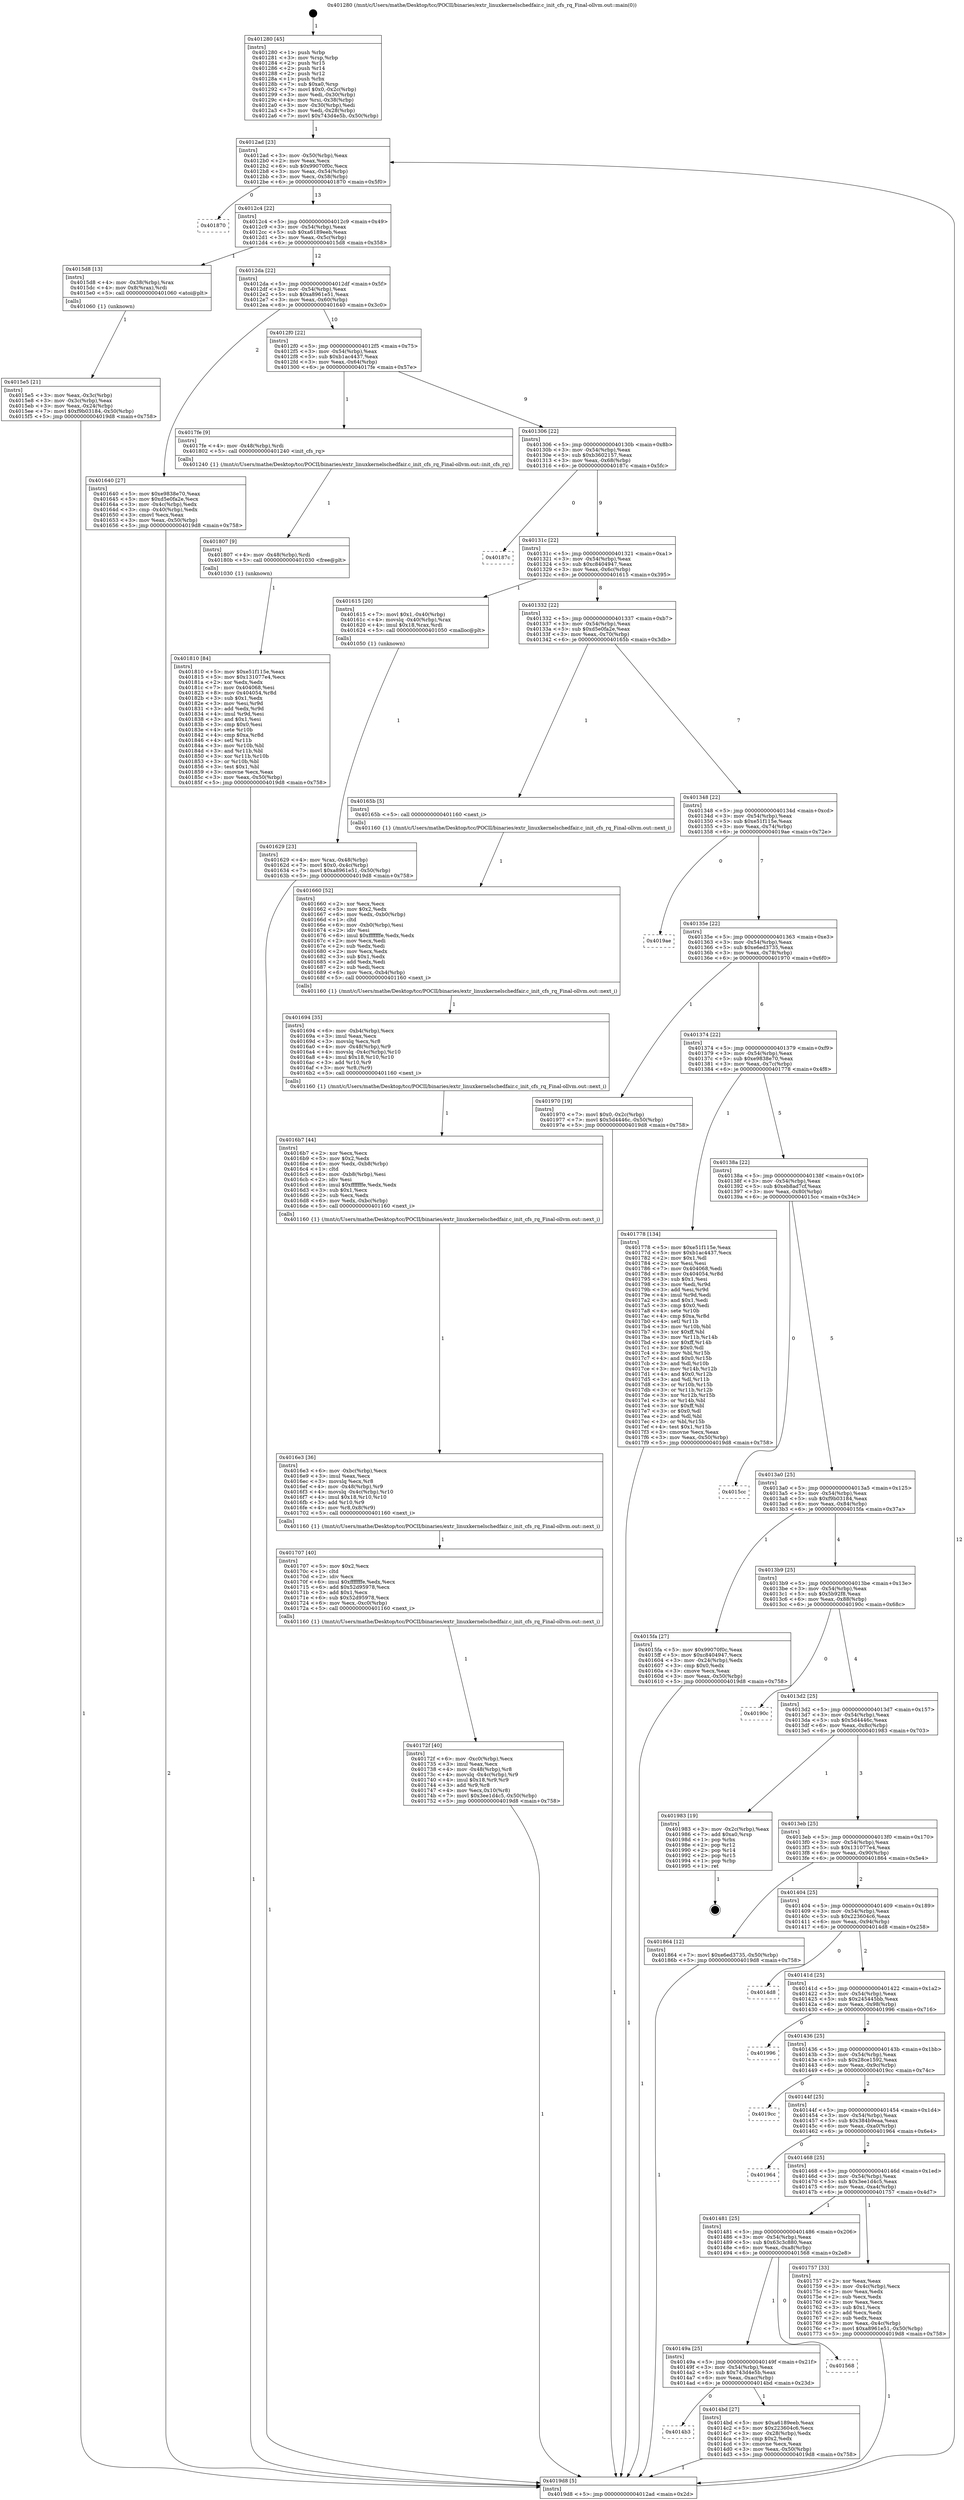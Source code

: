 digraph "0x401280" {
  label = "0x401280 (/mnt/c/Users/mathe/Desktop/tcc/POCII/binaries/extr_linuxkernelschedfair.c_init_cfs_rq_Final-ollvm.out::main(0))"
  labelloc = "t"
  node[shape=record]

  Entry [label="",width=0.3,height=0.3,shape=circle,fillcolor=black,style=filled]
  "0x4012ad" [label="{
     0x4012ad [23]\l
     | [instrs]\l
     &nbsp;&nbsp;0x4012ad \<+3\>: mov -0x50(%rbp),%eax\l
     &nbsp;&nbsp;0x4012b0 \<+2\>: mov %eax,%ecx\l
     &nbsp;&nbsp;0x4012b2 \<+6\>: sub $0x99070f0c,%ecx\l
     &nbsp;&nbsp;0x4012b8 \<+3\>: mov %eax,-0x54(%rbp)\l
     &nbsp;&nbsp;0x4012bb \<+3\>: mov %ecx,-0x58(%rbp)\l
     &nbsp;&nbsp;0x4012be \<+6\>: je 0000000000401870 \<main+0x5f0\>\l
  }"]
  "0x401870" [label="{
     0x401870\l
  }", style=dashed]
  "0x4012c4" [label="{
     0x4012c4 [22]\l
     | [instrs]\l
     &nbsp;&nbsp;0x4012c4 \<+5\>: jmp 00000000004012c9 \<main+0x49\>\l
     &nbsp;&nbsp;0x4012c9 \<+3\>: mov -0x54(%rbp),%eax\l
     &nbsp;&nbsp;0x4012cc \<+5\>: sub $0xa6189eeb,%eax\l
     &nbsp;&nbsp;0x4012d1 \<+3\>: mov %eax,-0x5c(%rbp)\l
     &nbsp;&nbsp;0x4012d4 \<+6\>: je 00000000004015d8 \<main+0x358\>\l
  }"]
  Exit [label="",width=0.3,height=0.3,shape=circle,fillcolor=black,style=filled,peripheries=2]
  "0x4015d8" [label="{
     0x4015d8 [13]\l
     | [instrs]\l
     &nbsp;&nbsp;0x4015d8 \<+4\>: mov -0x38(%rbp),%rax\l
     &nbsp;&nbsp;0x4015dc \<+4\>: mov 0x8(%rax),%rdi\l
     &nbsp;&nbsp;0x4015e0 \<+5\>: call 0000000000401060 \<atoi@plt\>\l
     | [calls]\l
     &nbsp;&nbsp;0x401060 \{1\} (unknown)\l
  }"]
  "0x4012da" [label="{
     0x4012da [22]\l
     | [instrs]\l
     &nbsp;&nbsp;0x4012da \<+5\>: jmp 00000000004012df \<main+0x5f\>\l
     &nbsp;&nbsp;0x4012df \<+3\>: mov -0x54(%rbp),%eax\l
     &nbsp;&nbsp;0x4012e2 \<+5\>: sub $0xa8961e51,%eax\l
     &nbsp;&nbsp;0x4012e7 \<+3\>: mov %eax,-0x60(%rbp)\l
     &nbsp;&nbsp;0x4012ea \<+6\>: je 0000000000401640 \<main+0x3c0\>\l
  }"]
  "0x401810" [label="{
     0x401810 [84]\l
     | [instrs]\l
     &nbsp;&nbsp;0x401810 \<+5\>: mov $0xe51f115e,%eax\l
     &nbsp;&nbsp;0x401815 \<+5\>: mov $0x131077e4,%ecx\l
     &nbsp;&nbsp;0x40181a \<+2\>: xor %edx,%edx\l
     &nbsp;&nbsp;0x40181c \<+7\>: mov 0x404068,%esi\l
     &nbsp;&nbsp;0x401823 \<+8\>: mov 0x404054,%r8d\l
     &nbsp;&nbsp;0x40182b \<+3\>: sub $0x1,%edx\l
     &nbsp;&nbsp;0x40182e \<+3\>: mov %esi,%r9d\l
     &nbsp;&nbsp;0x401831 \<+3\>: add %edx,%r9d\l
     &nbsp;&nbsp;0x401834 \<+4\>: imul %r9d,%esi\l
     &nbsp;&nbsp;0x401838 \<+3\>: and $0x1,%esi\l
     &nbsp;&nbsp;0x40183b \<+3\>: cmp $0x0,%esi\l
     &nbsp;&nbsp;0x40183e \<+4\>: sete %r10b\l
     &nbsp;&nbsp;0x401842 \<+4\>: cmp $0xa,%r8d\l
     &nbsp;&nbsp;0x401846 \<+4\>: setl %r11b\l
     &nbsp;&nbsp;0x40184a \<+3\>: mov %r10b,%bl\l
     &nbsp;&nbsp;0x40184d \<+3\>: and %r11b,%bl\l
     &nbsp;&nbsp;0x401850 \<+3\>: xor %r11b,%r10b\l
     &nbsp;&nbsp;0x401853 \<+3\>: or %r10b,%bl\l
     &nbsp;&nbsp;0x401856 \<+3\>: test $0x1,%bl\l
     &nbsp;&nbsp;0x401859 \<+3\>: cmovne %ecx,%eax\l
     &nbsp;&nbsp;0x40185c \<+3\>: mov %eax,-0x50(%rbp)\l
     &nbsp;&nbsp;0x40185f \<+5\>: jmp 00000000004019d8 \<main+0x758\>\l
  }"]
  "0x401640" [label="{
     0x401640 [27]\l
     | [instrs]\l
     &nbsp;&nbsp;0x401640 \<+5\>: mov $0xe9838e70,%eax\l
     &nbsp;&nbsp;0x401645 \<+5\>: mov $0xd5e0fa2e,%ecx\l
     &nbsp;&nbsp;0x40164a \<+3\>: mov -0x4c(%rbp),%edx\l
     &nbsp;&nbsp;0x40164d \<+3\>: cmp -0x40(%rbp),%edx\l
     &nbsp;&nbsp;0x401650 \<+3\>: cmovl %ecx,%eax\l
     &nbsp;&nbsp;0x401653 \<+3\>: mov %eax,-0x50(%rbp)\l
     &nbsp;&nbsp;0x401656 \<+5\>: jmp 00000000004019d8 \<main+0x758\>\l
  }"]
  "0x4012f0" [label="{
     0x4012f0 [22]\l
     | [instrs]\l
     &nbsp;&nbsp;0x4012f0 \<+5\>: jmp 00000000004012f5 \<main+0x75\>\l
     &nbsp;&nbsp;0x4012f5 \<+3\>: mov -0x54(%rbp),%eax\l
     &nbsp;&nbsp;0x4012f8 \<+5\>: sub $0xb1ac4437,%eax\l
     &nbsp;&nbsp;0x4012fd \<+3\>: mov %eax,-0x64(%rbp)\l
     &nbsp;&nbsp;0x401300 \<+6\>: je 00000000004017fe \<main+0x57e\>\l
  }"]
  "0x401807" [label="{
     0x401807 [9]\l
     | [instrs]\l
     &nbsp;&nbsp;0x401807 \<+4\>: mov -0x48(%rbp),%rdi\l
     &nbsp;&nbsp;0x40180b \<+5\>: call 0000000000401030 \<free@plt\>\l
     | [calls]\l
     &nbsp;&nbsp;0x401030 \{1\} (unknown)\l
  }"]
  "0x4017fe" [label="{
     0x4017fe [9]\l
     | [instrs]\l
     &nbsp;&nbsp;0x4017fe \<+4\>: mov -0x48(%rbp),%rdi\l
     &nbsp;&nbsp;0x401802 \<+5\>: call 0000000000401240 \<init_cfs_rq\>\l
     | [calls]\l
     &nbsp;&nbsp;0x401240 \{1\} (/mnt/c/Users/mathe/Desktop/tcc/POCII/binaries/extr_linuxkernelschedfair.c_init_cfs_rq_Final-ollvm.out::init_cfs_rq)\l
  }"]
  "0x401306" [label="{
     0x401306 [22]\l
     | [instrs]\l
     &nbsp;&nbsp;0x401306 \<+5\>: jmp 000000000040130b \<main+0x8b\>\l
     &nbsp;&nbsp;0x40130b \<+3\>: mov -0x54(%rbp),%eax\l
     &nbsp;&nbsp;0x40130e \<+5\>: sub $0xb3602157,%eax\l
     &nbsp;&nbsp;0x401313 \<+3\>: mov %eax,-0x68(%rbp)\l
     &nbsp;&nbsp;0x401316 \<+6\>: je 000000000040187c \<main+0x5fc\>\l
  }"]
  "0x40172f" [label="{
     0x40172f [40]\l
     | [instrs]\l
     &nbsp;&nbsp;0x40172f \<+6\>: mov -0xc0(%rbp),%ecx\l
     &nbsp;&nbsp;0x401735 \<+3\>: imul %eax,%ecx\l
     &nbsp;&nbsp;0x401738 \<+4\>: mov -0x48(%rbp),%r8\l
     &nbsp;&nbsp;0x40173c \<+4\>: movslq -0x4c(%rbp),%r9\l
     &nbsp;&nbsp;0x401740 \<+4\>: imul $0x18,%r9,%r9\l
     &nbsp;&nbsp;0x401744 \<+3\>: add %r9,%r8\l
     &nbsp;&nbsp;0x401747 \<+4\>: mov %ecx,0x10(%r8)\l
     &nbsp;&nbsp;0x40174b \<+7\>: movl $0x3ee1d4c5,-0x50(%rbp)\l
     &nbsp;&nbsp;0x401752 \<+5\>: jmp 00000000004019d8 \<main+0x758\>\l
  }"]
  "0x40187c" [label="{
     0x40187c\l
  }", style=dashed]
  "0x40131c" [label="{
     0x40131c [22]\l
     | [instrs]\l
     &nbsp;&nbsp;0x40131c \<+5\>: jmp 0000000000401321 \<main+0xa1\>\l
     &nbsp;&nbsp;0x401321 \<+3\>: mov -0x54(%rbp),%eax\l
     &nbsp;&nbsp;0x401324 \<+5\>: sub $0xc8404947,%eax\l
     &nbsp;&nbsp;0x401329 \<+3\>: mov %eax,-0x6c(%rbp)\l
     &nbsp;&nbsp;0x40132c \<+6\>: je 0000000000401615 \<main+0x395\>\l
  }"]
  "0x401707" [label="{
     0x401707 [40]\l
     | [instrs]\l
     &nbsp;&nbsp;0x401707 \<+5\>: mov $0x2,%ecx\l
     &nbsp;&nbsp;0x40170c \<+1\>: cltd\l
     &nbsp;&nbsp;0x40170d \<+2\>: idiv %ecx\l
     &nbsp;&nbsp;0x40170f \<+6\>: imul $0xfffffffe,%edx,%ecx\l
     &nbsp;&nbsp;0x401715 \<+6\>: add $0x52d95978,%ecx\l
     &nbsp;&nbsp;0x40171b \<+3\>: add $0x1,%ecx\l
     &nbsp;&nbsp;0x40171e \<+6\>: sub $0x52d95978,%ecx\l
     &nbsp;&nbsp;0x401724 \<+6\>: mov %ecx,-0xc0(%rbp)\l
     &nbsp;&nbsp;0x40172a \<+5\>: call 0000000000401160 \<next_i\>\l
     | [calls]\l
     &nbsp;&nbsp;0x401160 \{1\} (/mnt/c/Users/mathe/Desktop/tcc/POCII/binaries/extr_linuxkernelschedfair.c_init_cfs_rq_Final-ollvm.out::next_i)\l
  }"]
  "0x401615" [label="{
     0x401615 [20]\l
     | [instrs]\l
     &nbsp;&nbsp;0x401615 \<+7\>: movl $0x1,-0x40(%rbp)\l
     &nbsp;&nbsp;0x40161c \<+4\>: movslq -0x40(%rbp),%rax\l
     &nbsp;&nbsp;0x401620 \<+4\>: imul $0x18,%rax,%rdi\l
     &nbsp;&nbsp;0x401624 \<+5\>: call 0000000000401050 \<malloc@plt\>\l
     | [calls]\l
     &nbsp;&nbsp;0x401050 \{1\} (unknown)\l
  }"]
  "0x401332" [label="{
     0x401332 [22]\l
     | [instrs]\l
     &nbsp;&nbsp;0x401332 \<+5\>: jmp 0000000000401337 \<main+0xb7\>\l
     &nbsp;&nbsp;0x401337 \<+3\>: mov -0x54(%rbp),%eax\l
     &nbsp;&nbsp;0x40133a \<+5\>: sub $0xd5e0fa2e,%eax\l
     &nbsp;&nbsp;0x40133f \<+3\>: mov %eax,-0x70(%rbp)\l
     &nbsp;&nbsp;0x401342 \<+6\>: je 000000000040165b \<main+0x3db\>\l
  }"]
  "0x4016e3" [label="{
     0x4016e3 [36]\l
     | [instrs]\l
     &nbsp;&nbsp;0x4016e3 \<+6\>: mov -0xbc(%rbp),%ecx\l
     &nbsp;&nbsp;0x4016e9 \<+3\>: imul %eax,%ecx\l
     &nbsp;&nbsp;0x4016ec \<+3\>: movslq %ecx,%r8\l
     &nbsp;&nbsp;0x4016ef \<+4\>: mov -0x48(%rbp),%r9\l
     &nbsp;&nbsp;0x4016f3 \<+4\>: movslq -0x4c(%rbp),%r10\l
     &nbsp;&nbsp;0x4016f7 \<+4\>: imul $0x18,%r10,%r10\l
     &nbsp;&nbsp;0x4016fb \<+3\>: add %r10,%r9\l
     &nbsp;&nbsp;0x4016fe \<+4\>: mov %r8,0x8(%r9)\l
     &nbsp;&nbsp;0x401702 \<+5\>: call 0000000000401160 \<next_i\>\l
     | [calls]\l
     &nbsp;&nbsp;0x401160 \{1\} (/mnt/c/Users/mathe/Desktop/tcc/POCII/binaries/extr_linuxkernelschedfair.c_init_cfs_rq_Final-ollvm.out::next_i)\l
  }"]
  "0x40165b" [label="{
     0x40165b [5]\l
     | [instrs]\l
     &nbsp;&nbsp;0x40165b \<+5\>: call 0000000000401160 \<next_i\>\l
     | [calls]\l
     &nbsp;&nbsp;0x401160 \{1\} (/mnt/c/Users/mathe/Desktop/tcc/POCII/binaries/extr_linuxkernelschedfair.c_init_cfs_rq_Final-ollvm.out::next_i)\l
  }"]
  "0x401348" [label="{
     0x401348 [22]\l
     | [instrs]\l
     &nbsp;&nbsp;0x401348 \<+5\>: jmp 000000000040134d \<main+0xcd\>\l
     &nbsp;&nbsp;0x40134d \<+3\>: mov -0x54(%rbp),%eax\l
     &nbsp;&nbsp;0x401350 \<+5\>: sub $0xe51f115e,%eax\l
     &nbsp;&nbsp;0x401355 \<+3\>: mov %eax,-0x74(%rbp)\l
     &nbsp;&nbsp;0x401358 \<+6\>: je 00000000004019ae \<main+0x72e\>\l
  }"]
  "0x4016b7" [label="{
     0x4016b7 [44]\l
     | [instrs]\l
     &nbsp;&nbsp;0x4016b7 \<+2\>: xor %ecx,%ecx\l
     &nbsp;&nbsp;0x4016b9 \<+5\>: mov $0x2,%edx\l
     &nbsp;&nbsp;0x4016be \<+6\>: mov %edx,-0xb8(%rbp)\l
     &nbsp;&nbsp;0x4016c4 \<+1\>: cltd\l
     &nbsp;&nbsp;0x4016c5 \<+6\>: mov -0xb8(%rbp),%esi\l
     &nbsp;&nbsp;0x4016cb \<+2\>: idiv %esi\l
     &nbsp;&nbsp;0x4016cd \<+6\>: imul $0xfffffffe,%edx,%edx\l
     &nbsp;&nbsp;0x4016d3 \<+3\>: sub $0x1,%ecx\l
     &nbsp;&nbsp;0x4016d6 \<+2\>: sub %ecx,%edx\l
     &nbsp;&nbsp;0x4016d8 \<+6\>: mov %edx,-0xbc(%rbp)\l
     &nbsp;&nbsp;0x4016de \<+5\>: call 0000000000401160 \<next_i\>\l
     | [calls]\l
     &nbsp;&nbsp;0x401160 \{1\} (/mnt/c/Users/mathe/Desktop/tcc/POCII/binaries/extr_linuxkernelschedfair.c_init_cfs_rq_Final-ollvm.out::next_i)\l
  }"]
  "0x4019ae" [label="{
     0x4019ae\l
  }", style=dashed]
  "0x40135e" [label="{
     0x40135e [22]\l
     | [instrs]\l
     &nbsp;&nbsp;0x40135e \<+5\>: jmp 0000000000401363 \<main+0xe3\>\l
     &nbsp;&nbsp;0x401363 \<+3\>: mov -0x54(%rbp),%eax\l
     &nbsp;&nbsp;0x401366 \<+5\>: sub $0xe6ed3735,%eax\l
     &nbsp;&nbsp;0x40136b \<+3\>: mov %eax,-0x78(%rbp)\l
     &nbsp;&nbsp;0x40136e \<+6\>: je 0000000000401970 \<main+0x6f0\>\l
  }"]
  "0x401694" [label="{
     0x401694 [35]\l
     | [instrs]\l
     &nbsp;&nbsp;0x401694 \<+6\>: mov -0xb4(%rbp),%ecx\l
     &nbsp;&nbsp;0x40169a \<+3\>: imul %eax,%ecx\l
     &nbsp;&nbsp;0x40169d \<+3\>: movslq %ecx,%r8\l
     &nbsp;&nbsp;0x4016a0 \<+4\>: mov -0x48(%rbp),%r9\l
     &nbsp;&nbsp;0x4016a4 \<+4\>: movslq -0x4c(%rbp),%r10\l
     &nbsp;&nbsp;0x4016a8 \<+4\>: imul $0x18,%r10,%r10\l
     &nbsp;&nbsp;0x4016ac \<+3\>: add %r10,%r9\l
     &nbsp;&nbsp;0x4016af \<+3\>: mov %r8,(%r9)\l
     &nbsp;&nbsp;0x4016b2 \<+5\>: call 0000000000401160 \<next_i\>\l
     | [calls]\l
     &nbsp;&nbsp;0x401160 \{1\} (/mnt/c/Users/mathe/Desktop/tcc/POCII/binaries/extr_linuxkernelschedfair.c_init_cfs_rq_Final-ollvm.out::next_i)\l
  }"]
  "0x401970" [label="{
     0x401970 [19]\l
     | [instrs]\l
     &nbsp;&nbsp;0x401970 \<+7\>: movl $0x0,-0x2c(%rbp)\l
     &nbsp;&nbsp;0x401977 \<+7\>: movl $0x5d4446c,-0x50(%rbp)\l
     &nbsp;&nbsp;0x40197e \<+5\>: jmp 00000000004019d8 \<main+0x758\>\l
  }"]
  "0x401374" [label="{
     0x401374 [22]\l
     | [instrs]\l
     &nbsp;&nbsp;0x401374 \<+5\>: jmp 0000000000401379 \<main+0xf9\>\l
     &nbsp;&nbsp;0x401379 \<+3\>: mov -0x54(%rbp),%eax\l
     &nbsp;&nbsp;0x40137c \<+5\>: sub $0xe9838e70,%eax\l
     &nbsp;&nbsp;0x401381 \<+3\>: mov %eax,-0x7c(%rbp)\l
     &nbsp;&nbsp;0x401384 \<+6\>: je 0000000000401778 \<main+0x4f8\>\l
  }"]
  "0x401660" [label="{
     0x401660 [52]\l
     | [instrs]\l
     &nbsp;&nbsp;0x401660 \<+2\>: xor %ecx,%ecx\l
     &nbsp;&nbsp;0x401662 \<+5\>: mov $0x2,%edx\l
     &nbsp;&nbsp;0x401667 \<+6\>: mov %edx,-0xb0(%rbp)\l
     &nbsp;&nbsp;0x40166d \<+1\>: cltd\l
     &nbsp;&nbsp;0x40166e \<+6\>: mov -0xb0(%rbp),%esi\l
     &nbsp;&nbsp;0x401674 \<+2\>: idiv %esi\l
     &nbsp;&nbsp;0x401676 \<+6\>: imul $0xfffffffe,%edx,%edx\l
     &nbsp;&nbsp;0x40167c \<+2\>: mov %ecx,%edi\l
     &nbsp;&nbsp;0x40167e \<+2\>: sub %edx,%edi\l
     &nbsp;&nbsp;0x401680 \<+2\>: mov %ecx,%edx\l
     &nbsp;&nbsp;0x401682 \<+3\>: sub $0x1,%edx\l
     &nbsp;&nbsp;0x401685 \<+2\>: add %edx,%edi\l
     &nbsp;&nbsp;0x401687 \<+2\>: sub %edi,%ecx\l
     &nbsp;&nbsp;0x401689 \<+6\>: mov %ecx,-0xb4(%rbp)\l
     &nbsp;&nbsp;0x40168f \<+5\>: call 0000000000401160 \<next_i\>\l
     | [calls]\l
     &nbsp;&nbsp;0x401160 \{1\} (/mnt/c/Users/mathe/Desktop/tcc/POCII/binaries/extr_linuxkernelschedfair.c_init_cfs_rq_Final-ollvm.out::next_i)\l
  }"]
  "0x401778" [label="{
     0x401778 [134]\l
     | [instrs]\l
     &nbsp;&nbsp;0x401778 \<+5\>: mov $0xe51f115e,%eax\l
     &nbsp;&nbsp;0x40177d \<+5\>: mov $0xb1ac4437,%ecx\l
     &nbsp;&nbsp;0x401782 \<+2\>: mov $0x1,%dl\l
     &nbsp;&nbsp;0x401784 \<+2\>: xor %esi,%esi\l
     &nbsp;&nbsp;0x401786 \<+7\>: mov 0x404068,%edi\l
     &nbsp;&nbsp;0x40178d \<+8\>: mov 0x404054,%r8d\l
     &nbsp;&nbsp;0x401795 \<+3\>: sub $0x1,%esi\l
     &nbsp;&nbsp;0x401798 \<+3\>: mov %edi,%r9d\l
     &nbsp;&nbsp;0x40179b \<+3\>: add %esi,%r9d\l
     &nbsp;&nbsp;0x40179e \<+4\>: imul %r9d,%edi\l
     &nbsp;&nbsp;0x4017a2 \<+3\>: and $0x1,%edi\l
     &nbsp;&nbsp;0x4017a5 \<+3\>: cmp $0x0,%edi\l
     &nbsp;&nbsp;0x4017a8 \<+4\>: sete %r10b\l
     &nbsp;&nbsp;0x4017ac \<+4\>: cmp $0xa,%r8d\l
     &nbsp;&nbsp;0x4017b0 \<+4\>: setl %r11b\l
     &nbsp;&nbsp;0x4017b4 \<+3\>: mov %r10b,%bl\l
     &nbsp;&nbsp;0x4017b7 \<+3\>: xor $0xff,%bl\l
     &nbsp;&nbsp;0x4017ba \<+3\>: mov %r11b,%r14b\l
     &nbsp;&nbsp;0x4017bd \<+4\>: xor $0xff,%r14b\l
     &nbsp;&nbsp;0x4017c1 \<+3\>: xor $0x0,%dl\l
     &nbsp;&nbsp;0x4017c4 \<+3\>: mov %bl,%r15b\l
     &nbsp;&nbsp;0x4017c7 \<+4\>: and $0x0,%r15b\l
     &nbsp;&nbsp;0x4017cb \<+3\>: and %dl,%r10b\l
     &nbsp;&nbsp;0x4017ce \<+3\>: mov %r14b,%r12b\l
     &nbsp;&nbsp;0x4017d1 \<+4\>: and $0x0,%r12b\l
     &nbsp;&nbsp;0x4017d5 \<+3\>: and %dl,%r11b\l
     &nbsp;&nbsp;0x4017d8 \<+3\>: or %r10b,%r15b\l
     &nbsp;&nbsp;0x4017db \<+3\>: or %r11b,%r12b\l
     &nbsp;&nbsp;0x4017de \<+3\>: xor %r12b,%r15b\l
     &nbsp;&nbsp;0x4017e1 \<+3\>: or %r14b,%bl\l
     &nbsp;&nbsp;0x4017e4 \<+3\>: xor $0xff,%bl\l
     &nbsp;&nbsp;0x4017e7 \<+3\>: or $0x0,%dl\l
     &nbsp;&nbsp;0x4017ea \<+2\>: and %dl,%bl\l
     &nbsp;&nbsp;0x4017ec \<+3\>: or %bl,%r15b\l
     &nbsp;&nbsp;0x4017ef \<+4\>: test $0x1,%r15b\l
     &nbsp;&nbsp;0x4017f3 \<+3\>: cmovne %ecx,%eax\l
     &nbsp;&nbsp;0x4017f6 \<+3\>: mov %eax,-0x50(%rbp)\l
     &nbsp;&nbsp;0x4017f9 \<+5\>: jmp 00000000004019d8 \<main+0x758\>\l
  }"]
  "0x40138a" [label="{
     0x40138a [22]\l
     | [instrs]\l
     &nbsp;&nbsp;0x40138a \<+5\>: jmp 000000000040138f \<main+0x10f\>\l
     &nbsp;&nbsp;0x40138f \<+3\>: mov -0x54(%rbp),%eax\l
     &nbsp;&nbsp;0x401392 \<+5\>: sub $0xeb8ad7cf,%eax\l
     &nbsp;&nbsp;0x401397 \<+3\>: mov %eax,-0x80(%rbp)\l
     &nbsp;&nbsp;0x40139a \<+6\>: je 00000000004015cc \<main+0x34c\>\l
  }"]
  "0x401629" [label="{
     0x401629 [23]\l
     | [instrs]\l
     &nbsp;&nbsp;0x401629 \<+4\>: mov %rax,-0x48(%rbp)\l
     &nbsp;&nbsp;0x40162d \<+7\>: movl $0x0,-0x4c(%rbp)\l
     &nbsp;&nbsp;0x401634 \<+7\>: movl $0xa8961e51,-0x50(%rbp)\l
     &nbsp;&nbsp;0x40163b \<+5\>: jmp 00000000004019d8 \<main+0x758\>\l
  }"]
  "0x4015cc" [label="{
     0x4015cc\l
  }", style=dashed]
  "0x4013a0" [label="{
     0x4013a0 [25]\l
     | [instrs]\l
     &nbsp;&nbsp;0x4013a0 \<+5\>: jmp 00000000004013a5 \<main+0x125\>\l
     &nbsp;&nbsp;0x4013a5 \<+3\>: mov -0x54(%rbp),%eax\l
     &nbsp;&nbsp;0x4013a8 \<+5\>: sub $0xf9b03184,%eax\l
     &nbsp;&nbsp;0x4013ad \<+6\>: mov %eax,-0x84(%rbp)\l
     &nbsp;&nbsp;0x4013b3 \<+6\>: je 00000000004015fa \<main+0x37a\>\l
  }"]
  "0x4015e5" [label="{
     0x4015e5 [21]\l
     | [instrs]\l
     &nbsp;&nbsp;0x4015e5 \<+3\>: mov %eax,-0x3c(%rbp)\l
     &nbsp;&nbsp;0x4015e8 \<+3\>: mov -0x3c(%rbp),%eax\l
     &nbsp;&nbsp;0x4015eb \<+3\>: mov %eax,-0x24(%rbp)\l
     &nbsp;&nbsp;0x4015ee \<+7\>: movl $0xf9b03184,-0x50(%rbp)\l
     &nbsp;&nbsp;0x4015f5 \<+5\>: jmp 00000000004019d8 \<main+0x758\>\l
  }"]
  "0x4015fa" [label="{
     0x4015fa [27]\l
     | [instrs]\l
     &nbsp;&nbsp;0x4015fa \<+5\>: mov $0x99070f0c,%eax\l
     &nbsp;&nbsp;0x4015ff \<+5\>: mov $0xc8404947,%ecx\l
     &nbsp;&nbsp;0x401604 \<+3\>: mov -0x24(%rbp),%edx\l
     &nbsp;&nbsp;0x401607 \<+3\>: cmp $0x0,%edx\l
     &nbsp;&nbsp;0x40160a \<+3\>: cmove %ecx,%eax\l
     &nbsp;&nbsp;0x40160d \<+3\>: mov %eax,-0x50(%rbp)\l
     &nbsp;&nbsp;0x401610 \<+5\>: jmp 00000000004019d8 \<main+0x758\>\l
  }"]
  "0x4013b9" [label="{
     0x4013b9 [25]\l
     | [instrs]\l
     &nbsp;&nbsp;0x4013b9 \<+5\>: jmp 00000000004013be \<main+0x13e\>\l
     &nbsp;&nbsp;0x4013be \<+3\>: mov -0x54(%rbp),%eax\l
     &nbsp;&nbsp;0x4013c1 \<+5\>: sub $0x5b92f8,%eax\l
     &nbsp;&nbsp;0x4013c6 \<+6\>: mov %eax,-0x88(%rbp)\l
     &nbsp;&nbsp;0x4013cc \<+6\>: je 000000000040190c \<main+0x68c\>\l
  }"]
  "0x401280" [label="{
     0x401280 [45]\l
     | [instrs]\l
     &nbsp;&nbsp;0x401280 \<+1\>: push %rbp\l
     &nbsp;&nbsp;0x401281 \<+3\>: mov %rsp,%rbp\l
     &nbsp;&nbsp;0x401284 \<+2\>: push %r15\l
     &nbsp;&nbsp;0x401286 \<+2\>: push %r14\l
     &nbsp;&nbsp;0x401288 \<+2\>: push %r12\l
     &nbsp;&nbsp;0x40128a \<+1\>: push %rbx\l
     &nbsp;&nbsp;0x40128b \<+7\>: sub $0xa0,%rsp\l
     &nbsp;&nbsp;0x401292 \<+7\>: movl $0x0,-0x2c(%rbp)\l
     &nbsp;&nbsp;0x401299 \<+3\>: mov %edi,-0x30(%rbp)\l
     &nbsp;&nbsp;0x40129c \<+4\>: mov %rsi,-0x38(%rbp)\l
     &nbsp;&nbsp;0x4012a0 \<+3\>: mov -0x30(%rbp),%edi\l
     &nbsp;&nbsp;0x4012a3 \<+3\>: mov %edi,-0x28(%rbp)\l
     &nbsp;&nbsp;0x4012a6 \<+7\>: movl $0x743d4e5b,-0x50(%rbp)\l
  }"]
  "0x40190c" [label="{
     0x40190c\l
  }", style=dashed]
  "0x4013d2" [label="{
     0x4013d2 [25]\l
     | [instrs]\l
     &nbsp;&nbsp;0x4013d2 \<+5\>: jmp 00000000004013d7 \<main+0x157\>\l
     &nbsp;&nbsp;0x4013d7 \<+3\>: mov -0x54(%rbp),%eax\l
     &nbsp;&nbsp;0x4013da \<+5\>: sub $0x5d4446c,%eax\l
     &nbsp;&nbsp;0x4013df \<+6\>: mov %eax,-0x8c(%rbp)\l
     &nbsp;&nbsp;0x4013e5 \<+6\>: je 0000000000401983 \<main+0x703\>\l
  }"]
  "0x4019d8" [label="{
     0x4019d8 [5]\l
     | [instrs]\l
     &nbsp;&nbsp;0x4019d8 \<+5\>: jmp 00000000004012ad \<main+0x2d\>\l
  }"]
  "0x401983" [label="{
     0x401983 [19]\l
     | [instrs]\l
     &nbsp;&nbsp;0x401983 \<+3\>: mov -0x2c(%rbp),%eax\l
     &nbsp;&nbsp;0x401986 \<+7\>: add $0xa0,%rsp\l
     &nbsp;&nbsp;0x40198d \<+1\>: pop %rbx\l
     &nbsp;&nbsp;0x40198e \<+2\>: pop %r12\l
     &nbsp;&nbsp;0x401990 \<+2\>: pop %r14\l
     &nbsp;&nbsp;0x401992 \<+2\>: pop %r15\l
     &nbsp;&nbsp;0x401994 \<+1\>: pop %rbp\l
     &nbsp;&nbsp;0x401995 \<+1\>: ret\l
  }"]
  "0x4013eb" [label="{
     0x4013eb [25]\l
     | [instrs]\l
     &nbsp;&nbsp;0x4013eb \<+5\>: jmp 00000000004013f0 \<main+0x170\>\l
     &nbsp;&nbsp;0x4013f0 \<+3\>: mov -0x54(%rbp),%eax\l
     &nbsp;&nbsp;0x4013f3 \<+5\>: sub $0x131077e4,%eax\l
     &nbsp;&nbsp;0x4013f8 \<+6\>: mov %eax,-0x90(%rbp)\l
     &nbsp;&nbsp;0x4013fe \<+6\>: je 0000000000401864 \<main+0x5e4\>\l
  }"]
  "0x4014b3" [label="{
     0x4014b3\l
  }", style=dashed]
  "0x401864" [label="{
     0x401864 [12]\l
     | [instrs]\l
     &nbsp;&nbsp;0x401864 \<+7\>: movl $0xe6ed3735,-0x50(%rbp)\l
     &nbsp;&nbsp;0x40186b \<+5\>: jmp 00000000004019d8 \<main+0x758\>\l
  }"]
  "0x401404" [label="{
     0x401404 [25]\l
     | [instrs]\l
     &nbsp;&nbsp;0x401404 \<+5\>: jmp 0000000000401409 \<main+0x189\>\l
     &nbsp;&nbsp;0x401409 \<+3\>: mov -0x54(%rbp),%eax\l
     &nbsp;&nbsp;0x40140c \<+5\>: sub $0x223604c6,%eax\l
     &nbsp;&nbsp;0x401411 \<+6\>: mov %eax,-0x94(%rbp)\l
     &nbsp;&nbsp;0x401417 \<+6\>: je 00000000004014d8 \<main+0x258\>\l
  }"]
  "0x4014bd" [label="{
     0x4014bd [27]\l
     | [instrs]\l
     &nbsp;&nbsp;0x4014bd \<+5\>: mov $0xa6189eeb,%eax\l
     &nbsp;&nbsp;0x4014c2 \<+5\>: mov $0x223604c6,%ecx\l
     &nbsp;&nbsp;0x4014c7 \<+3\>: mov -0x28(%rbp),%edx\l
     &nbsp;&nbsp;0x4014ca \<+3\>: cmp $0x2,%edx\l
     &nbsp;&nbsp;0x4014cd \<+3\>: cmovne %ecx,%eax\l
     &nbsp;&nbsp;0x4014d0 \<+3\>: mov %eax,-0x50(%rbp)\l
     &nbsp;&nbsp;0x4014d3 \<+5\>: jmp 00000000004019d8 \<main+0x758\>\l
  }"]
  "0x4014d8" [label="{
     0x4014d8\l
  }", style=dashed]
  "0x40141d" [label="{
     0x40141d [25]\l
     | [instrs]\l
     &nbsp;&nbsp;0x40141d \<+5\>: jmp 0000000000401422 \<main+0x1a2\>\l
     &nbsp;&nbsp;0x401422 \<+3\>: mov -0x54(%rbp),%eax\l
     &nbsp;&nbsp;0x401425 \<+5\>: sub $0x245445bb,%eax\l
     &nbsp;&nbsp;0x40142a \<+6\>: mov %eax,-0x98(%rbp)\l
     &nbsp;&nbsp;0x401430 \<+6\>: je 0000000000401996 \<main+0x716\>\l
  }"]
  "0x40149a" [label="{
     0x40149a [25]\l
     | [instrs]\l
     &nbsp;&nbsp;0x40149a \<+5\>: jmp 000000000040149f \<main+0x21f\>\l
     &nbsp;&nbsp;0x40149f \<+3\>: mov -0x54(%rbp),%eax\l
     &nbsp;&nbsp;0x4014a2 \<+5\>: sub $0x743d4e5b,%eax\l
     &nbsp;&nbsp;0x4014a7 \<+6\>: mov %eax,-0xac(%rbp)\l
     &nbsp;&nbsp;0x4014ad \<+6\>: je 00000000004014bd \<main+0x23d\>\l
  }"]
  "0x401996" [label="{
     0x401996\l
  }", style=dashed]
  "0x401436" [label="{
     0x401436 [25]\l
     | [instrs]\l
     &nbsp;&nbsp;0x401436 \<+5\>: jmp 000000000040143b \<main+0x1bb\>\l
     &nbsp;&nbsp;0x40143b \<+3\>: mov -0x54(%rbp),%eax\l
     &nbsp;&nbsp;0x40143e \<+5\>: sub $0x28ce1592,%eax\l
     &nbsp;&nbsp;0x401443 \<+6\>: mov %eax,-0x9c(%rbp)\l
     &nbsp;&nbsp;0x401449 \<+6\>: je 00000000004019cc \<main+0x74c\>\l
  }"]
  "0x401568" [label="{
     0x401568\l
  }", style=dashed]
  "0x4019cc" [label="{
     0x4019cc\l
  }", style=dashed]
  "0x40144f" [label="{
     0x40144f [25]\l
     | [instrs]\l
     &nbsp;&nbsp;0x40144f \<+5\>: jmp 0000000000401454 \<main+0x1d4\>\l
     &nbsp;&nbsp;0x401454 \<+3\>: mov -0x54(%rbp),%eax\l
     &nbsp;&nbsp;0x401457 \<+5\>: sub $0x384b9eaa,%eax\l
     &nbsp;&nbsp;0x40145c \<+6\>: mov %eax,-0xa0(%rbp)\l
     &nbsp;&nbsp;0x401462 \<+6\>: je 0000000000401964 \<main+0x6e4\>\l
  }"]
  "0x401481" [label="{
     0x401481 [25]\l
     | [instrs]\l
     &nbsp;&nbsp;0x401481 \<+5\>: jmp 0000000000401486 \<main+0x206\>\l
     &nbsp;&nbsp;0x401486 \<+3\>: mov -0x54(%rbp),%eax\l
     &nbsp;&nbsp;0x401489 \<+5\>: sub $0x63c3c880,%eax\l
     &nbsp;&nbsp;0x40148e \<+6\>: mov %eax,-0xa8(%rbp)\l
     &nbsp;&nbsp;0x401494 \<+6\>: je 0000000000401568 \<main+0x2e8\>\l
  }"]
  "0x401964" [label="{
     0x401964\l
  }", style=dashed]
  "0x401468" [label="{
     0x401468 [25]\l
     | [instrs]\l
     &nbsp;&nbsp;0x401468 \<+5\>: jmp 000000000040146d \<main+0x1ed\>\l
     &nbsp;&nbsp;0x40146d \<+3\>: mov -0x54(%rbp),%eax\l
     &nbsp;&nbsp;0x401470 \<+5\>: sub $0x3ee1d4c5,%eax\l
     &nbsp;&nbsp;0x401475 \<+6\>: mov %eax,-0xa4(%rbp)\l
     &nbsp;&nbsp;0x40147b \<+6\>: je 0000000000401757 \<main+0x4d7\>\l
  }"]
  "0x401757" [label="{
     0x401757 [33]\l
     | [instrs]\l
     &nbsp;&nbsp;0x401757 \<+2\>: xor %eax,%eax\l
     &nbsp;&nbsp;0x401759 \<+3\>: mov -0x4c(%rbp),%ecx\l
     &nbsp;&nbsp;0x40175c \<+2\>: mov %eax,%edx\l
     &nbsp;&nbsp;0x40175e \<+2\>: sub %ecx,%edx\l
     &nbsp;&nbsp;0x401760 \<+2\>: mov %eax,%ecx\l
     &nbsp;&nbsp;0x401762 \<+3\>: sub $0x1,%ecx\l
     &nbsp;&nbsp;0x401765 \<+2\>: add %ecx,%edx\l
     &nbsp;&nbsp;0x401767 \<+2\>: sub %edx,%eax\l
     &nbsp;&nbsp;0x401769 \<+3\>: mov %eax,-0x4c(%rbp)\l
     &nbsp;&nbsp;0x40176c \<+7\>: movl $0xa8961e51,-0x50(%rbp)\l
     &nbsp;&nbsp;0x401773 \<+5\>: jmp 00000000004019d8 \<main+0x758\>\l
  }"]
  Entry -> "0x401280" [label=" 1"]
  "0x4012ad" -> "0x401870" [label=" 0"]
  "0x4012ad" -> "0x4012c4" [label=" 13"]
  "0x401983" -> Exit [label=" 1"]
  "0x4012c4" -> "0x4015d8" [label=" 1"]
  "0x4012c4" -> "0x4012da" [label=" 12"]
  "0x401970" -> "0x4019d8" [label=" 1"]
  "0x4012da" -> "0x401640" [label=" 2"]
  "0x4012da" -> "0x4012f0" [label=" 10"]
  "0x401864" -> "0x4019d8" [label=" 1"]
  "0x4012f0" -> "0x4017fe" [label=" 1"]
  "0x4012f0" -> "0x401306" [label=" 9"]
  "0x401810" -> "0x4019d8" [label=" 1"]
  "0x401306" -> "0x40187c" [label=" 0"]
  "0x401306" -> "0x40131c" [label=" 9"]
  "0x401807" -> "0x401810" [label=" 1"]
  "0x40131c" -> "0x401615" [label=" 1"]
  "0x40131c" -> "0x401332" [label=" 8"]
  "0x4017fe" -> "0x401807" [label=" 1"]
  "0x401332" -> "0x40165b" [label=" 1"]
  "0x401332" -> "0x401348" [label=" 7"]
  "0x401778" -> "0x4019d8" [label=" 1"]
  "0x401348" -> "0x4019ae" [label=" 0"]
  "0x401348" -> "0x40135e" [label=" 7"]
  "0x401757" -> "0x4019d8" [label=" 1"]
  "0x40135e" -> "0x401970" [label=" 1"]
  "0x40135e" -> "0x401374" [label=" 6"]
  "0x40172f" -> "0x4019d8" [label=" 1"]
  "0x401374" -> "0x401778" [label=" 1"]
  "0x401374" -> "0x40138a" [label=" 5"]
  "0x401707" -> "0x40172f" [label=" 1"]
  "0x40138a" -> "0x4015cc" [label=" 0"]
  "0x40138a" -> "0x4013a0" [label=" 5"]
  "0x4016e3" -> "0x401707" [label=" 1"]
  "0x4013a0" -> "0x4015fa" [label=" 1"]
  "0x4013a0" -> "0x4013b9" [label=" 4"]
  "0x4016b7" -> "0x4016e3" [label=" 1"]
  "0x4013b9" -> "0x40190c" [label=" 0"]
  "0x4013b9" -> "0x4013d2" [label=" 4"]
  "0x401694" -> "0x4016b7" [label=" 1"]
  "0x4013d2" -> "0x401983" [label=" 1"]
  "0x4013d2" -> "0x4013eb" [label=" 3"]
  "0x401660" -> "0x401694" [label=" 1"]
  "0x4013eb" -> "0x401864" [label=" 1"]
  "0x4013eb" -> "0x401404" [label=" 2"]
  "0x40165b" -> "0x401660" [label=" 1"]
  "0x401404" -> "0x4014d8" [label=" 0"]
  "0x401404" -> "0x40141d" [label=" 2"]
  "0x401640" -> "0x4019d8" [label=" 2"]
  "0x40141d" -> "0x401996" [label=" 0"]
  "0x40141d" -> "0x401436" [label=" 2"]
  "0x401615" -> "0x401629" [label=" 1"]
  "0x401436" -> "0x4019cc" [label=" 0"]
  "0x401436" -> "0x40144f" [label=" 2"]
  "0x4015fa" -> "0x4019d8" [label=" 1"]
  "0x40144f" -> "0x401964" [label=" 0"]
  "0x40144f" -> "0x401468" [label=" 2"]
  "0x4015d8" -> "0x4015e5" [label=" 1"]
  "0x401468" -> "0x401757" [label=" 1"]
  "0x401468" -> "0x401481" [label=" 1"]
  "0x4015e5" -> "0x4019d8" [label=" 1"]
  "0x401481" -> "0x401568" [label=" 0"]
  "0x401481" -> "0x40149a" [label=" 1"]
  "0x401629" -> "0x4019d8" [label=" 1"]
  "0x40149a" -> "0x4014bd" [label=" 1"]
  "0x40149a" -> "0x4014b3" [label=" 0"]
  "0x4014bd" -> "0x4019d8" [label=" 1"]
  "0x401280" -> "0x4012ad" [label=" 1"]
  "0x4019d8" -> "0x4012ad" [label=" 12"]
}
